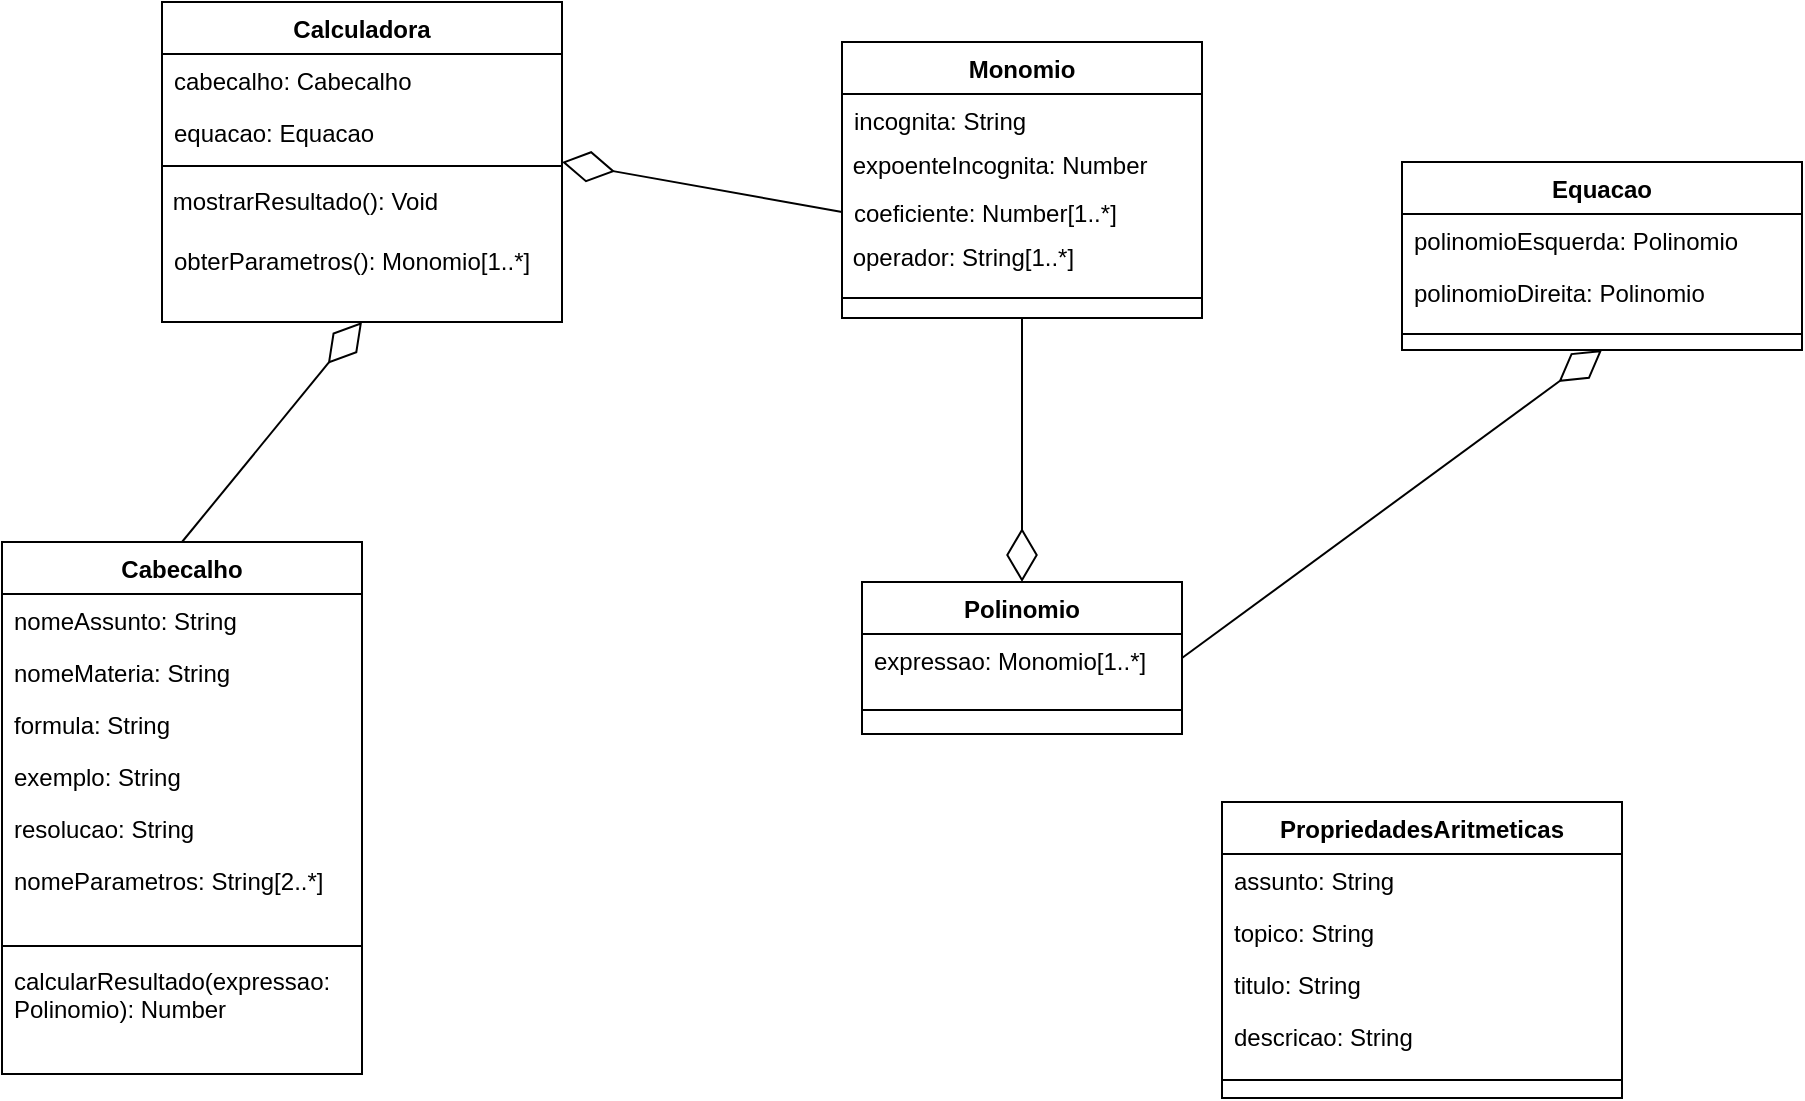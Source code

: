 <mxfile version="12.2.2" type="google" pages="1"><diagram name="Page-1" id="c4acf3e9-155e-7222-9cf6-157b1a14988f"><mxGraphModel dx="1173" dy="650" grid="1" gridSize="10" guides="1" tooltips="1" connect="1" arrows="1" fold="1" page="1" pageScale="1" pageWidth="850" pageHeight="1100" background="#ffffff" math="0" shadow="0"><root><mxCell id="0"/><mxCell id="1" parent="0"/><mxCell id="53Y4sK6GTegyYqaf75ms-9" value="" style="endArrow=diamondThin;endFill=0;endSize=24;html=1;exitX=0.5;exitY=0;exitDx=0;exitDy=0;entryX=0.5;entryY=1;entryDx=0;entryDy=0;entryPerimeter=0;" parent="1" source="n8d7CkAug47cGYlFRof2-22" target="b4uC2sOXQRRimab7VAzH-15" edge="1"><mxGeometry width="160" relative="1" as="geometry"><mxPoint x="80" y="320" as="sourcePoint"/><mxPoint x="340" y="230" as="targetPoint"/></mxGeometry></mxCell><mxCell id="n8d7CkAug47cGYlFRof2-22" value="Cabecalho" style="swimlane;fontStyle=1;align=center;verticalAlign=top;childLayout=stackLayout;horizontal=1;startSize=26;horizontalStack=0;resizeParent=1;resizeParentMax=0;resizeLast=0;collapsible=0;marginBottom=0;" parent="1" vertex="1"><mxGeometry x="110" y="300" width="180" height="266" as="geometry"/></mxCell><mxCell id="53Y4sK6GTegyYqaf75ms-11" value="nomeAssunto: String" style="text;html=1;strokeColor=none;fillColor=none;align=left;verticalAlign=top;spacingLeft=4;spacingRight=4;whiteSpace=wrap;overflow=hidden;rotatable=0;points=[[0,0.5],[1,0.5]];portConstraint=eastwest;" parent="n8d7CkAug47cGYlFRof2-22" vertex="1"><mxGeometry y="26" width="180" height="26" as="geometry"/></mxCell><mxCell id="53Y4sK6GTegyYqaf75ms-12" value="nomeMateria: String" style="text;html=1;strokeColor=none;fillColor=none;align=left;verticalAlign=top;spacingLeft=4;spacingRight=4;whiteSpace=wrap;overflow=hidden;rotatable=0;points=[[0,0.5],[1,0.5]];portConstraint=eastwest;" parent="n8d7CkAug47cGYlFRof2-22" vertex="1"><mxGeometry y="52" width="180" height="26" as="geometry"/></mxCell><mxCell id="53Y4sK6GTegyYqaf75ms-13" value="formula: String" style="text;html=1;strokeColor=none;fillColor=none;align=left;verticalAlign=top;spacingLeft=4;spacingRight=4;whiteSpace=wrap;overflow=hidden;rotatable=0;points=[[0,0.5],[1,0.5]];portConstraint=eastwest;" parent="n8d7CkAug47cGYlFRof2-22" vertex="1"><mxGeometry y="78" width="180" height="26" as="geometry"/></mxCell><mxCell id="53Y4sK6GTegyYqaf75ms-14" value="exemplo: String" style="text;html=1;strokeColor=none;fillColor=none;align=left;verticalAlign=top;spacingLeft=4;spacingRight=4;whiteSpace=wrap;overflow=hidden;rotatable=0;points=[[0,0.5],[1,0.5]];portConstraint=eastwest;" parent="n8d7CkAug47cGYlFRof2-22" vertex="1"><mxGeometry y="104" width="180" height="26" as="geometry"/></mxCell><mxCell id="53Y4sK6GTegyYqaf75ms-15" value="resolucao: String" style="text;html=1;strokeColor=none;fillColor=none;align=left;verticalAlign=top;spacingLeft=4;spacingRight=4;whiteSpace=wrap;overflow=hidden;rotatable=0;points=[[0,0.5],[1,0.5]];portConstraint=eastwest;" parent="n8d7CkAug47cGYlFRof2-22" vertex="1"><mxGeometry y="130" width="180" height="26" as="geometry"/></mxCell><mxCell id="PRigHD5FRD7-pd9NXeUt-3" value="nomeParametros: String[2..*]" style="text;html=1;strokeColor=none;fillColor=none;align=left;verticalAlign=top;spacingLeft=4;spacingRight=4;whiteSpace=wrap;overflow=hidden;rotatable=0;points=[[0,0.5],[1,0.5]];portConstraint=eastwest;autosize=0;" parent="n8d7CkAug47cGYlFRof2-22" vertex="1"><mxGeometry y="156" width="180" height="42" as="geometry"/></mxCell><mxCell id="n8d7CkAug47cGYlFRof2-25" value="" style="line;strokeWidth=1;fillColor=none;align=left;verticalAlign=middle;spacingTop=-1;spacingLeft=3;spacingRight=3;rotatable=0;labelPosition=right;points=[];portConstraint=eastwest;" parent="n8d7CkAug47cGYlFRof2-22" vertex="1"><mxGeometry y="198" width="180" height="8" as="geometry"/></mxCell><mxCell id="n8d7CkAug47cGYlFRof2-36" value="calcularResultado(expressao: Polinomio): Number" style="text;html=1;strokeColor=none;fillColor=none;align=left;verticalAlign=top;spacingLeft=4;spacingRight=4;overflow=hidden;rotatable=0;points=[[0,0.5],[1,0.5]];portConstraint=eastwest;autosize=0;whiteSpace=wrap;" parent="n8d7CkAug47cGYlFRof2-22" vertex="1"><mxGeometry y="206" width="180" height="60" as="geometry"/></mxCell><mxCell id="rzel_CKz_5upRVLV7gg--1" value="Monomio" style="swimlane;fontStyle=1;align=center;verticalAlign=top;childLayout=stackLayout;horizontal=1;startSize=26;horizontalStack=0;resizeParent=1;resizeParentMax=0;resizeLast=0;collapsible=0;marginBottom=0;" parent="1" vertex="1"><mxGeometry x="530" y="50" width="180" height="138" as="geometry"/></mxCell><mxCell id="rzel_CKz_5upRVLV7gg--2" value="incognita: String" style="text;html=1;strokeColor=none;fillColor=none;align=left;verticalAlign=top;spacingLeft=4;spacingRight=4;whiteSpace=wrap;overflow=hidden;rotatable=0;points=[[0,0.5],[1,0.5]];portConstraint=eastwest;" parent="rzel_CKz_5upRVLV7gg--1" vertex="1"><mxGeometry y="26" width="180" height="26" as="geometry"/></mxCell><mxCell id="HQ_GBsHYc0vRVCnr18hs-13" value="&amp;nbsp;expoenteIncognita: Number" style="text;html=1;resizable=0;points=[];autosize=1;align=left;verticalAlign=top;spacingTop=-4;" parent="rzel_CKz_5upRVLV7gg--1" vertex="1"><mxGeometry y="52" width="180" height="20" as="geometry"/></mxCell><mxCell id="rzel_CKz_5upRVLV7gg--3" value="coeficiente: Number[1..*]" style="text;html=1;strokeColor=none;fillColor=none;align=left;verticalAlign=top;spacingLeft=4;spacingRight=4;whiteSpace=wrap;overflow=hidden;rotatable=0;points=[[0,0.5],[1,0.5]];portConstraint=eastwest;" parent="rzel_CKz_5upRVLV7gg--1" vertex="1"><mxGeometry y="72" width="180" height="26" as="geometry"/></mxCell><mxCell id="rzel_CKz_5upRVLV7gg--4" value="&amp;nbsp;operador: String[1..*]" style="text;html=1;resizable=0;points=[];autosize=1;align=left;verticalAlign=top;spacingTop=-4;fontColor=none;" parent="rzel_CKz_5upRVLV7gg--1" vertex="1"><mxGeometry y="98" width="180" height="20" as="geometry"/></mxCell><mxCell id="rzel_CKz_5upRVLV7gg--5" value="" style="line;strokeWidth=1;fillColor=none;align=left;verticalAlign=middle;spacingTop=-1;spacingLeft=3;spacingRight=3;rotatable=0;labelPosition=right;points=[];portConstraint=eastwest;" parent="rzel_CKz_5upRVLV7gg--1" vertex="1"><mxGeometry y="118" width="180" height="20" as="geometry"/></mxCell><mxCell id="rzel_CKz_5upRVLV7gg--6" value="Polinomio" style="swimlane;fontStyle=1;align=center;verticalAlign=top;childLayout=stackLayout;horizontal=1;startSize=26;horizontalStack=0;resizeParent=1;resizeParentMax=0;resizeLast=0;collapsible=0;marginBottom=0;" parent="1" vertex="1"><mxGeometry x="540" y="320" width="160" height="76" as="geometry"/></mxCell><mxCell id="rzel_CKz_5upRVLV7gg--7" value="expressao: Monomio[1..*]" style="text;html=1;strokeColor=none;fillColor=none;align=left;verticalAlign=top;spacingLeft=4;spacingRight=4;whiteSpace=wrap;overflow=hidden;rotatable=0;points=[[0,0.5],[1,0.5]];portConstraint=eastwest;" parent="rzel_CKz_5upRVLV7gg--6" vertex="1"><mxGeometry y="26" width="160" height="26" as="geometry"/></mxCell><mxCell id="rzel_CKz_5upRVLV7gg--10" value="" style="line;strokeWidth=1;fillColor=none;align=left;verticalAlign=middle;spacingTop=-1;spacingLeft=3;spacingRight=3;rotatable=0;labelPosition=right;points=[];portConstraint=eastwest;" parent="rzel_CKz_5upRVLV7gg--6" vertex="1"><mxGeometry y="52" width="160" height="24" as="geometry"/></mxCell><mxCell id="b4uC2sOXQRRimab7VAzH-5" value="Calculadora" style="swimlane;fontStyle=1;align=center;verticalAlign=top;childLayout=stackLayout;horizontal=1;startSize=26;horizontalStack=0;resizeParent=1;resizeParentMax=0;resizeLast=0;collapsible=0;marginBottom=0;" vertex="1" parent="1"><mxGeometry x="190" y="30" width="200" height="160" as="geometry"/></mxCell><mxCell id="b4uC2sOXQRRimab7VAzH-8" value="cabecalho: Cabecalho" style="text;html=1;strokeColor=none;fillColor=none;align=left;verticalAlign=top;spacingLeft=4;spacingRight=4;whiteSpace=wrap;overflow=hidden;rotatable=0;points=[[0,0.5],[1,0.5]];portConstraint=eastwest;" vertex="1" parent="b4uC2sOXQRRimab7VAzH-5"><mxGeometry y="26" width="200" height="26" as="geometry"/></mxCell><mxCell id="b4uC2sOXQRRimab7VAzH-9" value="equacao: Equacao" style="text;html=1;strokeColor=none;fillColor=none;align=left;verticalAlign=top;spacingLeft=4;spacingRight=4;whiteSpace=wrap;overflow=hidden;rotatable=0;points=[[0,0.5],[1,0.5]];portConstraint=eastwest;" vertex="1" parent="b4uC2sOXQRRimab7VAzH-5"><mxGeometry y="52" width="200" height="26" as="geometry"/></mxCell><mxCell id="b4uC2sOXQRRimab7VAzH-12" value="" style="line;strokeWidth=1;fillColor=none;align=left;verticalAlign=middle;spacingTop=-1;spacingLeft=3;spacingRight=3;rotatable=0;labelPosition=right;points=[];portConstraint=eastwest;" vertex="1" parent="b4uC2sOXQRRimab7VAzH-5"><mxGeometry y="78" width="200" height="8" as="geometry"/></mxCell><mxCell id="b4uC2sOXQRRimab7VAzH-14" value="&amp;nbsp;mostrarResultado(): Void" style="text;html=1;" vertex="1" parent="b4uC2sOXQRRimab7VAzH-5"><mxGeometry y="86" width="200" height="30" as="geometry"/></mxCell><mxCell id="b4uC2sOXQRRimab7VAzH-15" value="obterParametros(): Monomio[1..*]&amp;nbsp;" style="text;html=1;strokeColor=none;fillColor=none;align=left;verticalAlign=top;spacingLeft=4;spacingRight=4;whiteSpace=wrap;overflow=hidden;rotatable=0;points=[[0,0.5],[1,0.5]];portConstraint=eastwest;" vertex="1" parent="b4uC2sOXQRRimab7VAzH-5"><mxGeometry y="116" width="200" height="44" as="geometry"/></mxCell><mxCell id="b4uC2sOXQRRimab7VAzH-17" value="" style="endArrow=diamondThin;endFill=0;endSize=24;html=1;exitX=0;exitY=0.5;exitDx=0;exitDy=0;" edge="1" parent="1" source="rzel_CKz_5upRVLV7gg--3"><mxGeometry width="160" relative="1" as="geometry"><mxPoint x="410" y="200" as="sourcePoint"/><mxPoint x="390" y="110" as="targetPoint"/></mxGeometry></mxCell><mxCell id="b4uC2sOXQRRimab7VAzH-18" value="" style="endArrow=diamondThin;endFill=0;endSize=24;html=1;exitX=0.5;exitY=1;exitDx=0;exitDy=0;entryX=0.5;entryY=0;entryDx=0;entryDy=0;" edge="1" parent="1" source="rzel_CKz_5upRVLV7gg--1" target="rzel_CKz_5upRVLV7gg--6"><mxGeometry width="160" relative="1" as="geometry"><mxPoint x="590" y="225" as="sourcePoint"/><mxPoint x="450" y="200" as="targetPoint"/></mxGeometry></mxCell><mxCell id="b4uC2sOXQRRimab7VAzH-19" value="Equacao" style="swimlane;fontStyle=1;align=center;verticalAlign=top;childLayout=stackLayout;horizontal=1;startSize=26;horizontalStack=0;resizeParent=1;resizeParentMax=0;resizeLast=0;collapsible=0;marginBottom=0;" vertex="1" parent="1"><mxGeometry x="810" y="110" width="200" height="94" as="geometry"/></mxCell><mxCell id="b4uC2sOXQRRimab7VAzH-20" value="polinomioEsquerda: Polinomio" style="text;html=1;strokeColor=none;fillColor=none;align=left;verticalAlign=top;spacingLeft=4;spacingRight=4;whiteSpace=wrap;overflow=hidden;rotatable=0;points=[[0,0.5],[1,0.5]];portConstraint=eastwest;" vertex="1" parent="b4uC2sOXQRRimab7VAzH-19"><mxGeometry y="26" width="200" height="26" as="geometry"/></mxCell><mxCell id="b4uC2sOXQRRimab7VAzH-21" value="polinomioDireita: Polinomio" style="text;html=1;strokeColor=none;fillColor=none;align=left;verticalAlign=top;spacingLeft=4;spacingRight=4;whiteSpace=wrap;overflow=hidden;rotatable=0;points=[[0,0.5],[1,0.5]];portConstraint=eastwest;" vertex="1" parent="b4uC2sOXQRRimab7VAzH-19"><mxGeometry y="52" width="200" height="26" as="geometry"/></mxCell><mxCell id="b4uC2sOXQRRimab7VAzH-22" value="" style="line;strokeWidth=1;fillColor=none;align=left;verticalAlign=middle;spacingTop=-1;spacingLeft=3;spacingRight=3;rotatable=0;labelPosition=right;points=[];portConstraint=eastwest;" vertex="1" parent="b4uC2sOXQRRimab7VAzH-19"><mxGeometry y="78" width="200" height="16" as="geometry"/></mxCell><mxCell id="b4uC2sOXQRRimab7VAzH-25" value="" style="endArrow=diamondThin;endFill=0;endSize=24;html=1;entryX=0.5;entryY=1;entryDx=0;entryDy=0;exitX=1;exitY=0.5;exitDx=0;exitDy=0;" edge="1" parent="1" source="rzel_CKz_5upRVLV7gg--6" target="b4uC2sOXQRRimab7VAzH-19"><mxGeometry width="160" relative="1" as="geometry"><mxPoint x="720" y="380" as="sourcePoint"/><mxPoint x="630" y="330" as="targetPoint"/></mxGeometry></mxCell><mxCell id="b4uC2sOXQRRimab7VAzH-27" value="PropriedadesAritmeticas" style="swimlane;fontStyle=1;align=center;verticalAlign=top;childLayout=stackLayout;horizontal=1;startSize=26;horizontalStack=0;resizeParent=1;resizeParentMax=0;resizeLast=0;collapsible=0;marginBottom=0;" vertex="1" parent="1"><mxGeometry x="720" y="430" width="200" height="148" as="geometry"/></mxCell><mxCell id="b4uC2sOXQRRimab7VAzH-28" value="assunto: String" style="text;html=1;strokeColor=none;fillColor=none;align=left;verticalAlign=top;spacingLeft=4;spacingRight=4;whiteSpace=wrap;overflow=hidden;rotatable=0;points=[[0,0.5],[1,0.5]];portConstraint=eastwest;" vertex="1" parent="b4uC2sOXQRRimab7VAzH-27"><mxGeometry y="26" width="200" height="26" as="geometry"/></mxCell><mxCell id="b4uC2sOXQRRimab7VAzH-29" value="topico: String" style="text;html=1;strokeColor=none;fillColor=none;align=left;verticalAlign=top;spacingLeft=4;spacingRight=4;whiteSpace=wrap;overflow=hidden;rotatable=0;points=[[0,0.5],[1,0.5]];portConstraint=eastwest;" vertex="1" parent="b4uC2sOXQRRimab7VAzH-27"><mxGeometry y="52" width="200" height="26" as="geometry"/></mxCell><mxCell id="b4uC2sOXQRRimab7VAzH-33" value="titulo: String" style="text;html=1;strokeColor=none;fillColor=none;align=left;verticalAlign=top;spacingLeft=4;spacingRight=4;whiteSpace=wrap;overflow=hidden;rotatable=0;points=[[0,0.5],[1,0.5]];portConstraint=eastwest;" vertex="1" parent="b4uC2sOXQRRimab7VAzH-27"><mxGeometry y="78" width="200" height="26" as="geometry"/></mxCell><mxCell id="b4uC2sOXQRRimab7VAzH-34" value="descricao: String" style="text;html=1;strokeColor=none;fillColor=none;align=left;verticalAlign=top;spacingLeft=4;spacingRight=4;whiteSpace=wrap;overflow=hidden;rotatable=0;points=[[0,0.5],[1,0.5]];portConstraint=eastwest;" vertex="1" parent="b4uC2sOXQRRimab7VAzH-27"><mxGeometry y="104" width="200" height="26" as="geometry"/></mxCell><mxCell id="b4uC2sOXQRRimab7VAzH-30" value="" style="line;strokeWidth=1;fillColor=none;align=left;verticalAlign=middle;spacingTop=-1;spacingLeft=3;spacingRight=3;rotatable=0;labelPosition=right;points=[];portConstraint=eastwest;" vertex="1" parent="b4uC2sOXQRRimab7VAzH-27"><mxGeometry y="130" width="200" height="18" as="geometry"/></mxCell></root></mxGraphModel></diagram></mxfile>